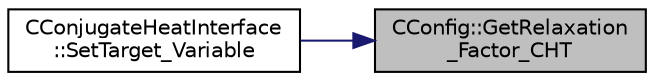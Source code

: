 digraph "CConfig::GetRelaxation_Factor_CHT"
{
 // LATEX_PDF_SIZE
  edge [fontname="Helvetica",fontsize="10",labelfontname="Helvetica",labelfontsize="10"];
  node [fontname="Helvetica",fontsize="10",shape=record];
  rankdir="RL";
  Node1 [label="CConfig::GetRelaxation\l_Factor_CHT",height=0.2,width=0.4,color="black", fillcolor="grey75", style="filled", fontcolor="black",tooltip="Get the relaxation coefficient of the CHT coupling."];
  Node1 -> Node2 [dir="back",color="midnightblue",fontsize="10",style="solid",fontname="Helvetica"];
  Node2 [label="CConjugateHeatInterface\l::SetTarget_Variable",height=0.2,width=0.4,color="black", fillcolor="white", style="filled",URL="$classCConjugateHeatInterface.html#a28e8fa418b1a7247255e1157a4969750",tooltip="Set the variable that has been received from the target mesh into the target mesh."];
}
